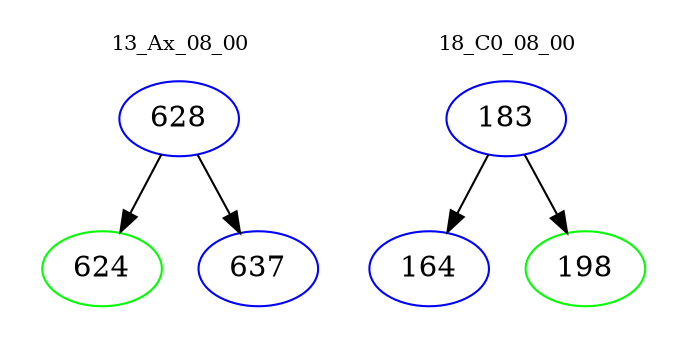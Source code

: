 digraph{
subgraph cluster_0 {
color = white
label = "13_Ax_08_00";
fontsize=10;
T0_628 [label="628", color="blue"]
T0_628 -> T0_624 [color="black"]
T0_624 [label="624", color="green"]
T0_628 -> T0_637 [color="black"]
T0_637 [label="637", color="blue"]
}
subgraph cluster_1 {
color = white
label = "18_C0_08_00";
fontsize=10;
T1_183 [label="183", color="blue"]
T1_183 -> T1_164 [color="black"]
T1_164 [label="164", color="blue"]
T1_183 -> T1_198 [color="black"]
T1_198 [label="198", color="green"]
}
}
